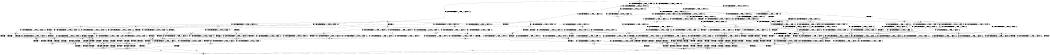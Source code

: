 digraph BCG {
size = "7, 10.5";
center = TRUE;
node [shape = circle];
0 [peripheries = 2];
0 -> 1 [label = "EX !0 !ATOMIC_EXCH_BRANCH (1, +1, TRUE, +0, 2, TRUE) !:0:1:2:"];
0 -> 2 [label = "EX !1 !ATOMIC_EXCH_BRANCH (1, +0, TRUE, +0, 1, TRUE) !:0:1:2:"];
0 -> 3 [label = "EX !2 !ATOMIC_EXCH_BRANCH (1, +1, TRUE, +1, 1, FALSE) !:0:1:2:"];
0 -> 4 [label = "EX !0 !ATOMIC_EXCH_BRANCH (1, +1, TRUE, +0, 2, TRUE) !:0:1:2:"];
1 -> 5 [label = "EX !2 !ATOMIC_EXCH_BRANCH (1, +1, TRUE, +1, 1, TRUE) !:0:1:2:"];
2 -> 6 [label = "EX !0 !ATOMIC_EXCH_BRANCH (1, +1, TRUE, +0, 2, TRUE) !:0:1:2:"];
2 -> 7 [label = "EX !2 !ATOMIC_EXCH_BRANCH (1, +1, TRUE, +1, 1, FALSE) !:0:1:2:"];
2 -> 8 [label = "EX !0 !ATOMIC_EXCH_BRANCH (1, +1, TRUE, +0, 2, TRUE) !:0:1:2:"];
2 -> 2 [label = "EX !1 !ATOMIC_EXCH_BRANCH (1, +0, TRUE, +0, 1, TRUE) !:0:1:2:"];
3 -> 9 [label = "EX !0 !ATOMIC_EXCH_BRANCH (1, +1, TRUE, +0, 2, FALSE) !:0:1:2:"];
3 -> 10 [label = "TERMINATE !2"];
3 -> 11 [label = "EX !1 !ATOMIC_EXCH_BRANCH (1, +0, TRUE, +0, 1, FALSE) !:0:1:2:"];
3 -> 12 [label = "EX !0 !ATOMIC_EXCH_BRANCH (1, +1, TRUE, +0, 2, FALSE) !:0:1:2:"];
4 -> 5 [label = "EX !2 !ATOMIC_EXCH_BRANCH (1, +1, TRUE, +1, 1, TRUE) !:0:1:2:"];
4 -> 13 [label = "TERMINATE !0"];
4 -> 14 [label = "EX !1 !ATOMIC_EXCH_BRANCH (1, +0, TRUE, +0, 1, FALSE) !:0:1:2:"];
4 -> 15 [label = "EX !2 !ATOMIC_EXCH_BRANCH (1, +1, TRUE, +1, 1, TRUE) !:0:1:2:"];
5 -> 16 [label = "EX !1 !ATOMIC_EXCH_BRANCH (1, +0, TRUE, +0, 1, FALSE) !:0:1:2:"];
6 -> 17 [label = "EX !1 !ATOMIC_EXCH_BRANCH (1, +0, TRUE, +0, 1, FALSE) !:0:1:2:"];
7 -> 18 [label = "EX !1 !ATOMIC_EXCH_BRANCH (1, +0, TRUE, +0, 1, FALSE) !:0:1:2:"];
7 -> 19 [label = "TERMINATE !2"];
7 -> 20 [label = "EX !0 !ATOMIC_EXCH_BRANCH (1, +1, TRUE, +0, 2, FALSE) !:0:1:2:"];
7 -> 11 [label = "EX !1 !ATOMIC_EXCH_BRANCH (1, +0, TRUE, +0, 1, FALSE) !:0:1:2:"];
8 -> 17 [label = "EX !1 !ATOMIC_EXCH_BRANCH (1, +0, TRUE, +0, 1, FALSE) !:0:1:2:"];
8 -> 21 [label = "TERMINATE !0"];
8 -> 22 [label = "EX !2 !ATOMIC_EXCH_BRANCH (1, +1, TRUE, +1, 1, TRUE) !:0:1:2:"];
8 -> 14 [label = "EX !1 !ATOMIC_EXCH_BRANCH (1, +0, TRUE, +0, 1, FALSE) !:0:1:2:"];
9 -> 23 [label = "EX !1 !ATOMIC_EXCH_BRANCH (1, +0, TRUE, +0, 1, FALSE) !:0:1:2:"];
10 -> 24 [label = "EX !0 !ATOMIC_EXCH_BRANCH (1, +1, TRUE, +0, 2, FALSE) !:0:1:"];
10 -> 25 [label = "EX !1 !ATOMIC_EXCH_BRANCH (1, +0, TRUE, +0, 1, FALSE) !:0:1:"];
10 -> 26 [label = "EX !0 !ATOMIC_EXCH_BRANCH (1, +1, TRUE, +0, 2, FALSE) !:0:1:"];
11 -> 27 [label = "EX !0 !ATOMIC_EXCH_BRANCH (1, +1, TRUE, +0, 2, TRUE) !:0:1:2:"];
11 -> 28 [label = "TERMINATE !1"];
11 -> 29 [label = "TERMINATE !2"];
11 -> 30 [label = "EX !0 !ATOMIC_EXCH_BRANCH (1, +1, TRUE, +0, 2, TRUE) !:0:1:2:"];
12 -> 23 [label = "EX !1 !ATOMIC_EXCH_BRANCH (1, +0, TRUE, +0, 1, FALSE) !:0:1:2:"];
12 -> 31 [label = "TERMINATE !2"];
12 -> 32 [label = "TERMINATE !0"];
12 -> 33 [label = "EX !1 !ATOMIC_EXCH_BRANCH (1, +0, TRUE, +0, 1, FALSE) !:0:1:2:"];
13 -> 34 [label = "EX !2 !ATOMIC_EXCH_BRANCH (1, +1, TRUE, +1, 1, TRUE) !:1:2:"];
13 -> 35 [label = "EX !1 !ATOMIC_EXCH_BRANCH (1, +0, TRUE, +0, 1, FALSE) !:1:2:"];
13 -> 36 [label = "EX !2 !ATOMIC_EXCH_BRANCH (1, +1, TRUE, +1, 1, TRUE) !:1:2:"];
14 -> 27 [label = "EX !2 !ATOMIC_EXCH_BRANCH (1, +1, TRUE, +1, 1, FALSE) !:0:1:2:"];
14 -> 37 [label = "TERMINATE !1"];
14 -> 38 [label = "TERMINATE !0"];
14 -> 30 [label = "EX !2 !ATOMIC_EXCH_BRANCH (1, +1, TRUE, +1, 1, FALSE) !:0:1:2:"];
15 -> 16 [label = "EX !1 !ATOMIC_EXCH_BRANCH (1, +0, TRUE, +0, 1, FALSE) !:0:1:2:"];
15 -> 39 [label = "TERMINATE !0"];
15 -> 40 [label = "EX !1 !ATOMIC_EXCH_BRANCH (1, +0, TRUE, +0, 1, FALSE) !:0:1:2:"];
15 -> 15 [label = "EX !2 !ATOMIC_EXCH_BRANCH (1, +1, TRUE, +1, 1, TRUE) !:0:1:2:"];
16 -> 27 [label = "EX !2 !ATOMIC_EXCH_BRANCH (1, +1, TRUE, +1, 1, FALSE) !:0:1:2:"];
17 -> 27 [label = "EX !2 !ATOMIC_EXCH_BRANCH (1, +1, TRUE, +1, 1, FALSE) !:0:1:2:"];
18 -> 27 [label = "EX !0 !ATOMIC_EXCH_BRANCH (1, +1, TRUE, +0, 2, TRUE) !:0:1:2:"];
19 -> 41 [label = "EX !1 !ATOMIC_EXCH_BRANCH (1, +0, TRUE, +0, 1, FALSE) !:0:1:"];
19 -> 42 [label = "EX !0 !ATOMIC_EXCH_BRANCH (1, +1, TRUE, +0, 2, FALSE) !:0:1:"];
19 -> 25 [label = "EX !1 !ATOMIC_EXCH_BRANCH (1, +0, TRUE, +0, 1, FALSE) !:0:1:"];
20 -> 23 [label = "EX !1 !ATOMIC_EXCH_BRANCH (1, +0, TRUE, +0, 1, FALSE) !:0:1:2:"];
20 -> 43 [label = "TERMINATE !2"];
20 -> 44 [label = "TERMINATE !0"];
20 -> 33 [label = "EX !1 !ATOMIC_EXCH_BRANCH (1, +0, TRUE, +0, 1, FALSE) !:0:1:2:"];
21 -> 45 [label = "EX !1 !ATOMIC_EXCH_BRANCH (1, +0, TRUE, +0, 1, FALSE) !:1:2:"];
21 -> 46 [label = "EX !2 !ATOMIC_EXCH_BRANCH (1, +1, TRUE, +1, 1, TRUE) !:1:2:"];
21 -> 35 [label = "EX !1 !ATOMIC_EXCH_BRANCH (1, +0, TRUE, +0, 1, FALSE) !:1:2:"];
22 -> 16 [label = "EX !1 !ATOMIC_EXCH_BRANCH (1, +0, TRUE, +0, 1, FALSE) !:0:1:2:"];
22 -> 47 [label = "TERMINATE !0"];
22 -> 22 [label = "EX !2 !ATOMIC_EXCH_BRANCH (1, +1, TRUE, +1, 1, TRUE) !:0:1:2:"];
22 -> 40 [label = "EX !1 !ATOMIC_EXCH_BRANCH (1, +0, TRUE, +0, 1, FALSE) !:0:1:2:"];
23 -> 48 [label = "TERMINATE !0"];
24 -> 49 [label = "EX !1 !ATOMIC_EXCH_BRANCH (1, +0, TRUE, +0, 1, FALSE) !:0:1:"];
25 -> 50 [label = "EX !0 !ATOMIC_EXCH_BRANCH (1, +1, TRUE, +0, 2, TRUE) !:0:1:"];
25 -> 51 [label = "TERMINATE !1"];
25 -> 52 [label = "EX !0 !ATOMIC_EXCH_BRANCH (1, +1, TRUE, +0, 2, TRUE) !:0:1:"];
26 -> 49 [label = "EX !1 !ATOMIC_EXCH_BRANCH (1, +0, TRUE, +0, 1, FALSE) !:0:1:"];
26 -> 53 [label = "TERMINATE !0"];
26 -> 54 [label = "EX !1 !ATOMIC_EXCH_BRANCH (1, +0, TRUE, +0, 1, FALSE) !:0:1:"];
27 -> 55 [label = "TERMINATE !0"];
28 -> 56 [label = "EX !0 !ATOMIC_EXCH_BRANCH (1, +1, TRUE, +0, 2, TRUE) !:0:2:"];
28 -> 51 [label = "TERMINATE !2"];
28 -> 57 [label = "EX !0 !ATOMIC_EXCH_BRANCH (1, +1, TRUE, +0, 2, TRUE) !:0:2:"];
29 -> 50 [label = "EX !0 !ATOMIC_EXCH_BRANCH (1, +1, TRUE, +0, 2, TRUE) !:0:1:"];
29 -> 51 [label = "TERMINATE !1"];
29 -> 52 [label = "EX !0 !ATOMIC_EXCH_BRANCH (1, +1, TRUE, +0, 2, TRUE) !:0:1:"];
30 -> 55 [label = "TERMINATE !0"];
30 -> 58 [label = "TERMINATE !1"];
30 -> 59 [label = "TERMINATE !2"];
30 -> 60 [label = "TERMINATE !0"];
31 -> 49 [label = "EX !1 !ATOMIC_EXCH_BRANCH (1, +0, TRUE, +0, 1, FALSE) !:0:1:"];
31 -> 53 [label = "TERMINATE !0"];
31 -> 54 [label = "EX !1 !ATOMIC_EXCH_BRANCH (1, +0, TRUE, +0, 1, FALSE) !:0:1:"];
32 -> 61 [label = "EX !1 !ATOMIC_EXCH_BRANCH (1, +0, TRUE, +0, 1, FALSE) !:1:2:"];
32 -> 53 [label = "TERMINATE !2"];
32 -> 62 [label = "EX !1 !ATOMIC_EXCH_BRANCH (1, +0, TRUE, +0, 1, FALSE) !:1:2:"];
33 -> 48 [label = "TERMINATE !0"];
33 -> 63 [label = "TERMINATE !1"];
33 -> 64 [label = "TERMINATE !2"];
33 -> 65 [label = "TERMINATE !0"];
34 -> 66 [label = "EX !1 !ATOMIC_EXCH_BRANCH (1, +0, TRUE, +0, 1, FALSE) !:1:2:"];
35 -> 67 [label = "EX !2 !ATOMIC_EXCH_BRANCH (1, +1, TRUE, +1, 1, FALSE) !:1:2:"];
35 -> 68 [label = "TERMINATE !1"];
35 -> 69 [label = "EX !2 !ATOMIC_EXCH_BRANCH (1, +1, TRUE, +1, 1, FALSE) !:1:2:"];
36 -> 66 [label = "EX !1 !ATOMIC_EXCH_BRANCH (1, +0, TRUE, +0, 1, FALSE) !:1:2:"];
36 -> 70 [label = "EX !1 !ATOMIC_EXCH_BRANCH (1, +0, TRUE, +0, 1, FALSE) !:1:2:"];
36 -> 36 [label = "EX !2 !ATOMIC_EXCH_BRANCH (1, +1, TRUE, +1, 1, TRUE) !:1:2:"];
37 -> 56 [label = "EX !2 !ATOMIC_EXCH_BRANCH (1, +1, TRUE, +1, 1, FALSE) !:0:2:"];
37 -> 68 [label = "TERMINATE !0"];
37 -> 57 [label = "EX !2 !ATOMIC_EXCH_BRANCH (1, +1, TRUE, +1, 1, FALSE) !:0:2:"];
38 -> 67 [label = "EX !2 !ATOMIC_EXCH_BRANCH (1, +1, TRUE, +1, 1, FALSE) !:1:2:"];
38 -> 68 [label = "TERMINATE !1"];
38 -> 69 [label = "EX !2 !ATOMIC_EXCH_BRANCH (1, +1, TRUE, +1, 1, FALSE) !:1:2:"];
39 -> 34 [label = "EX !2 !ATOMIC_EXCH_BRANCH (1, +1, TRUE, +1, 1, TRUE) !:1:2:"];
39 -> 70 [label = "EX !1 !ATOMIC_EXCH_BRANCH (1, +0, TRUE, +0, 1, FALSE) !:1:2:"];
39 -> 36 [label = "EX !2 !ATOMIC_EXCH_BRANCH (1, +1, TRUE, +1, 1, TRUE) !:1:2:"];
40 -> 27 [label = "EX !2 !ATOMIC_EXCH_BRANCH (1, +1, TRUE, +1, 1, FALSE) !:0:1:2:"];
40 -> 71 [label = "TERMINATE !1"];
40 -> 72 [label = "TERMINATE !0"];
40 -> 30 [label = "EX !2 !ATOMIC_EXCH_BRANCH (1, +1, TRUE, +1, 1, FALSE) !:0:1:2:"];
41 -> 50 [label = "EX !0 !ATOMIC_EXCH_BRANCH (1, +1, TRUE, +0, 2, TRUE) !:0:1:"];
42 -> 49 [label = "EX !1 !ATOMIC_EXCH_BRANCH (1, +0, TRUE, +0, 1, FALSE) !:0:1:"];
42 -> 73 [label = "TERMINATE !0"];
42 -> 54 [label = "EX !1 !ATOMIC_EXCH_BRANCH (1, +0, TRUE, +0, 1, FALSE) !:0:1:"];
43 -> 49 [label = "EX !1 !ATOMIC_EXCH_BRANCH (1, +0, TRUE, +0, 1, FALSE) !:0:1:"];
43 -> 73 [label = "TERMINATE !0"];
43 -> 54 [label = "EX !1 !ATOMIC_EXCH_BRANCH (1, +0, TRUE, +0, 1, FALSE) !:0:1:"];
44 -> 61 [label = "EX !1 !ATOMIC_EXCH_BRANCH (1, +0, TRUE, +0, 1, FALSE) !:1:2:"];
44 -> 73 [label = "TERMINATE !2"];
44 -> 62 [label = "EX !1 !ATOMIC_EXCH_BRANCH (1, +0, TRUE, +0, 1, FALSE) !:1:2:"];
45 -> 67 [label = "EX !2 !ATOMIC_EXCH_BRANCH (1, +1, TRUE, +1, 1, FALSE) !:1:2:"];
46 -> 66 [label = "EX !1 !ATOMIC_EXCH_BRANCH (1, +0, TRUE, +0, 1, FALSE) !:1:2:"];
46 -> 46 [label = "EX !2 !ATOMIC_EXCH_BRANCH (1, +1, TRUE, +1, 1, TRUE) !:1:2:"];
46 -> 70 [label = "EX !1 !ATOMIC_EXCH_BRANCH (1, +0, TRUE, +0, 1, FALSE) !:1:2:"];
47 -> 66 [label = "EX !1 !ATOMIC_EXCH_BRANCH (1, +0, TRUE, +0, 1, FALSE) !:1:2:"];
47 -> 46 [label = "EX !2 !ATOMIC_EXCH_BRANCH (1, +1, TRUE, +1, 1, TRUE) !:1:2:"];
47 -> 70 [label = "EX !1 !ATOMIC_EXCH_BRANCH (1, +0, TRUE, +0, 1, FALSE) !:1:2:"];
48 -> 74 [label = "TERMINATE !2"];
49 -> 74 [label = "TERMINATE !0"];
50 -> 75 [label = "TERMINATE !0"];
51 -> 76 [label = "EX !0 !ATOMIC_EXCH_BRANCH (1, +1, TRUE, +0, 2, TRUE) !:0:"];
51 -> 77 [label = "EX !0 !ATOMIC_EXCH_BRANCH (1, +1, TRUE, +0, 2, TRUE) !:0:"];
52 -> 75 [label = "TERMINATE !0"];
52 -> 78 [label = "TERMINATE !1"];
52 -> 79 [label = "TERMINATE !0"];
53 -> 80 [label = "EX !1 !ATOMIC_EXCH_BRANCH (1, +0, TRUE, +0, 1, FALSE) !:1:"];
53 -> 81 [label = "EX !1 !ATOMIC_EXCH_BRANCH (1, +0, TRUE, +0, 1, FALSE) !:1:"];
54 -> 74 [label = "TERMINATE !0"];
54 -> 82 [label = "TERMINATE !1"];
54 -> 83 [label = "TERMINATE !0"];
55 -> 75 [label = "TERMINATE !2"];
56 -> 84 [label = "TERMINATE !0"];
57 -> 84 [label = "TERMINATE !0"];
57 -> 78 [label = "TERMINATE !2"];
57 -> 85 [label = "TERMINATE !0"];
58 -> 84 [label = "TERMINATE !0"];
58 -> 78 [label = "TERMINATE !2"];
58 -> 85 [label = "TERMINATE !0"];
59 -> 75 [label = "TERMINATE !0"];
59 -> 78 [label = "TERMINATE !1"];
59 -> 79 [label = "TERMINATE !0"];
60 -> 75 [label = "TERMINATE !2"];
60 -> 85 [label = "TERMINATE !1"];
60 -> 79 [label = "TERMINATE !2"];
61 -> 74 [label = "TERMINATE !2"];
62 -> 74 [label = "TERMINATE !2"];
62 -> 86 [label = "TERMINATE !1"];
62 -> 83 [label = "TERMINATE !2"];
63 -> 87 [label = "TERMINATE !0"];
63 -> 82 [label = "TERMINATE !2"];
63 -> 86 [label = "TERMINATE !0"];
64 -> 74 [label = "TERMINATE !0"];
64 -> 82 [label = "TERMINATE !1"];
64 -> 83 [label = "TERMINATE !0"];
65 -> 74 [label = "TERMINATE !2"];
65 -> 86 [label = "TERMINATE !1"];
65 -> 83 [label = "TERMINATE !2"];
66 -> 67 [label = "EX !2 !ATOMIC_EXCH_BRANCH (1, +1, TRUE, +1, 1, FALSE) !:1:2:"];
67 -> 75 [label = "TERMINATE !2"];
68 -> 88 [label = "EX !2 !ATOMIC_EXCH_BRANCH (1, +1, TRUE, +1, 1, FALSE) !:2:"];
68 -> 89 [label = "EX !2 !ATOMIC_EXCH_BRANCH (1, +1, TRUE, +1, 1, FALSE) !:2:"];
69 -> 75 [label = "TERMINATE !2"];
69 -> 85 [label = "TERMINATE !1"];
69 -> 79 [label = "TERMINATE !2"];
70 -> 67 [label = "EX !2 !ATOMIC_EXCH_BRANCH (1, +1, TRUE, +1, 1, FALSE) !:1:2:"];
70 -> 90 [label = "TERMINATE !1"];
70 -> 69 [label = "EX !2 !ATOMIC_EXCH_BRANCH (1, +1, TRUE, +1, 1, FALSE) !:1:2:"];
71 -> 56 [label = "EX !2 !ATOMIC_EXCH_BRANCH (1, +1, TRUE, +1, 1, FALSE) !:0:2:"];
71 -> 90 [label = "TERMINATE !0"];
71 -> 57 [label = "EX !2 !ATOMIC_EXCH_BRANCH (1, +1, TRUE, +1, 1, FALSE) !:0:2:"];
72 -> 67 [label = "EX !2 !ATOMIC_EXCH_BRANCH (1, +1, TRUE, +1, 1, FALSE) !:1:2:"];
72 -> 90 [label = "TERMINATE !1"];
72 -> 69 [label = "EX !2 !ATOMIC_EXCH_BRANCH (1, +1, TRUE, +1, 1, FALSE) !:1:2:"];
73 -> 80 [label = "EX !1 !ATOMIC_EXCH_BRANCH (1, +0, TRUE, +0, 1, FALSE) !:1:"];
73 -> 81 [label = "EX !1 !ATOMIC_EXCH_BRANCH (1, +0, TRUE, +0, 1, FALSE) !:1:"];
74 -> 91 [label = "TERMINATE !1"];
75 -> 92 [label = "TERMINATE !1"];
76 -> 92 [label = "TERMINATE !0"];
77 -> 92 [label = "TERMINATE !0"];
77 -> 93 [label = "TERMINATE !0"];
78 -> 92 [label = "TERMINATE !0"];
78 -> 93 [label = "TERMINATE !0"];
79 -> 92 [label = "TERMINATE !1"];
79 -> 93 [label = "TERMINATE !1"];
80 -> 91 [label = "TERMINATE !1"];
81 -> 91 [label = "TERMINATE !1"];
81 -> 94 [label = "TERMINATE !1"];
82 -> 91 [label = "TERMINATE !0"];
82 -> 94 [label = "TERMINATE !0"];
83 -> 91 [label = "TERMINATE !1"];
83 -> 94 [label = "TERMINATE !1"];
84 -> 92 [label = "TERMINATE !2"];
85 -> 92 [label = "TERMINATE !2"];
85 -> 93 [label = "TERMINATE !2"];
86 -> 91 [label = "TERMINATE !2"];
86 -> 94 [label = "TERMINATE !2"];
87 -> 91 [label = "TERMINATE !2"];
88 -> 92 [label = "TERMINATE !2"];
89 -> 92 [label = "TERMINATE !2"];
89 -> 93 [label = "TERMINATE !2"];
90 -> 88 [label = "EX !2 !ATOMIC_EXCH_BRANCH (1, +1, TRUE, +1, 1, FALSE) !:2:"];
90 -> 89 [label = "EX !2 !ATOMIC_EXCH_BRANCH (1, +1, TRUE, +1, 1, FALSE) !:2:"];
91 -> 95 [label = "exit"];
92 -> 95 [label = "exit"];
93 -> 95 [label = "exit"];
94 -> 95 [label = "exit"];
}
